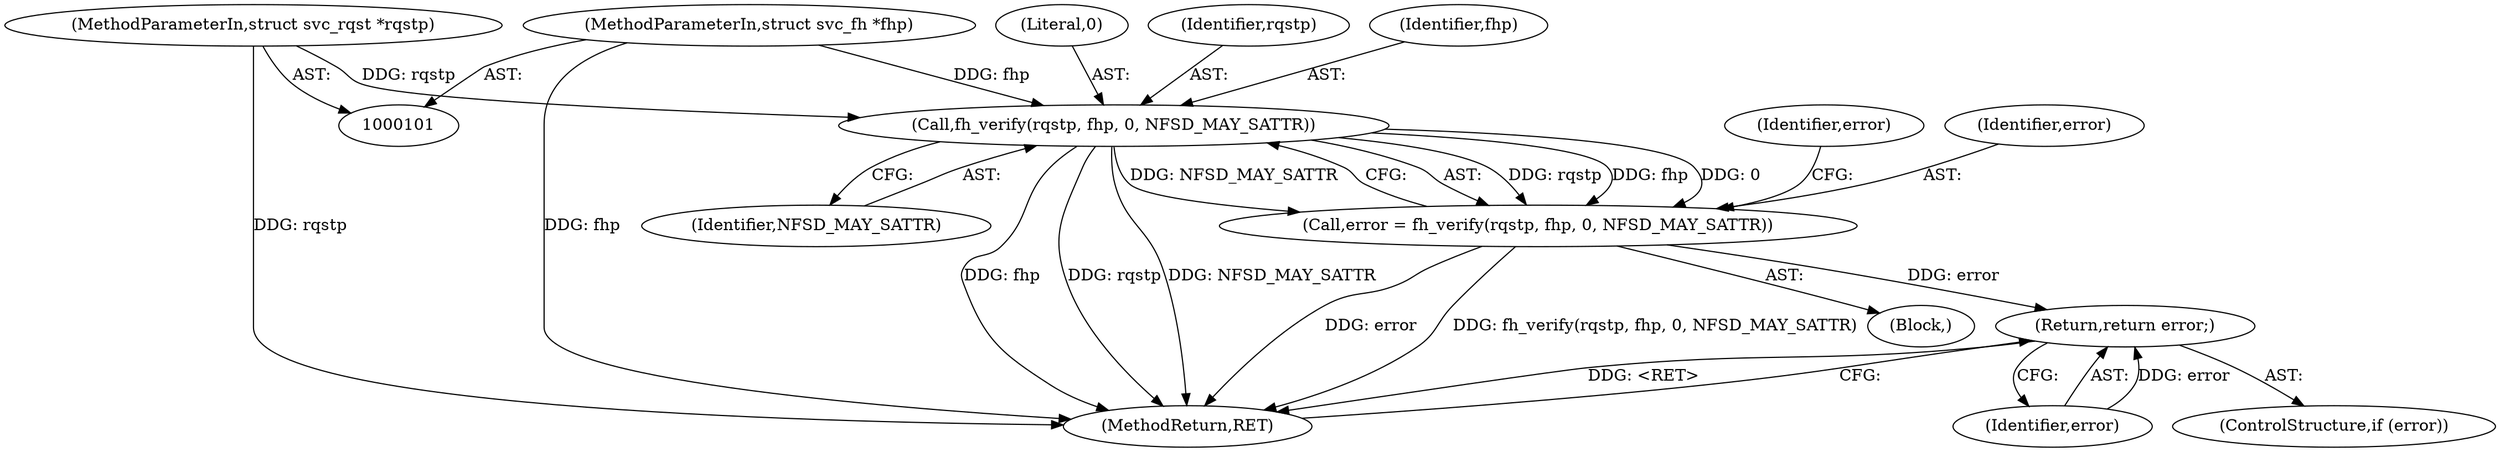 digraph "0_linux_999653786df6954a31044528ac3f7a5dadca08f4_1@pointer" {
"1000124" [label="(Call,fh_verify(rqstp, fhp, 0, NFSD_MAY_SATTR))"];
"1000102" [label="(MethodParameterIn,struct svc_rqst *rqstp)"];
"1000103" [label="(MethodParameterIn,struct svc_fh *fhp)"];
"1000122" [label="(Call,error = fh_verify(rqstp, fhp, 0, NFSD_MAY_SATTR))"];
"1000131" [label="(Return,return error;)"];
"1000131" [label="(Return,return error;)"];
"1000130" [label="(Identifier,error)"];
"1000129" [label="(ControlStructure,if (error))"];
"1000127" [label="(Literal,0)"];
"1000128" [label="(Identifier,NFSD_MAY_SATTR)"];
"1000122" [label="(Call,error = fh_verify(rqstp, fhp, 0, NFSD_MAY_SATTR))"];
"1000103" [label="(MethodParameterIn,struct svc_fh *fhp)"];
"1000125" [label="(Identifier,rqstp)"];
"1000124" [label="(Call,fh_verify(rqstp, fhp, 0, NFSD_MAY_SATTR))"];
"1000102" [label="(MethodParameterIn,struct svc_rqst *rqstp)"];
"1000224" [label="(MethodReturn,RET)"];
"1000126" [label="(Identifier,fhp)"];
"1000132" [label="(Identifier,error)"];
"1000105" [label="(Block,)"];
"1000123" [label="(Identifier,error)"];
"1000124" -> "1000122"  [label="AST: "];
"1000124" -> "1000128"  [label="CFG: "];
"1000125" -> "1000124"  [label="AST: "];
"1000126" -> "1000124"  [label="AST: "];
"1000127" -> "1000124"  [label="AST: "];
"1000128" -> "1000124"  [label="AST: "];
"1000122" -> "1000124"  [label="CFG: "];
"1000124" -> "1000224"  [label="DDG: fhp"];
"1000124" -> "1000224"  [label="DDG: rqstp"];
"1000124" -> "1000224"  [label="DDG: NFSD_MAY_SATTR"];
"1000124" -> "1000122"  [label="DDG: rqstp"];
"1000124" -> "1000122"  [label="DDG: fhp"];
"1000124" -> "1000122"  [label="DDG: 0"];
"1000124" -> "1000122"  [label="DDG: NFSD_MAY_SATTR"];
"1000102" -> "1000124"  [label="DDG: rqstp"];
"1000103" -> "1000124"  [label="DDG: fhp"];
"1000102" -> "1000101"  [label="AST: "];
"1000102" -> "1000224"  [label="DDG: rqstp"];
"1000103" -> "1000101"  [label="AST: "];
"1000103" -> "1000224"  [label="DDG: fhp"];
"1000122" -> "1000105"  [label="AST: "];
"1000123" -> "1000122"  [label="AST: "];
"1000130" -> "1000122"  [label="CFG: "];
"1000122" -> "1000224"  [label="DDG: error"];
"1000122" -> "1000224"  [label="DDG: fh_verify(rqstp, fhp, 0, NFSD_MAY_SATTR)"];
"1000122" -> "1000131"  [label="DDG: error"];
"1000131" -> "1000129"  [label="AST: "];
"1000131" -> "1000132"  [label="CFG: "];
"1000132" -> "1000131"  [label="AST: "];
"1000224" -> "1000131"  [label="CFG: "];
"1000131" -> "1000224"  [label="DDG: <RET>"];
"1000132" -> "1000131"  [label="DDG: error"];
}
